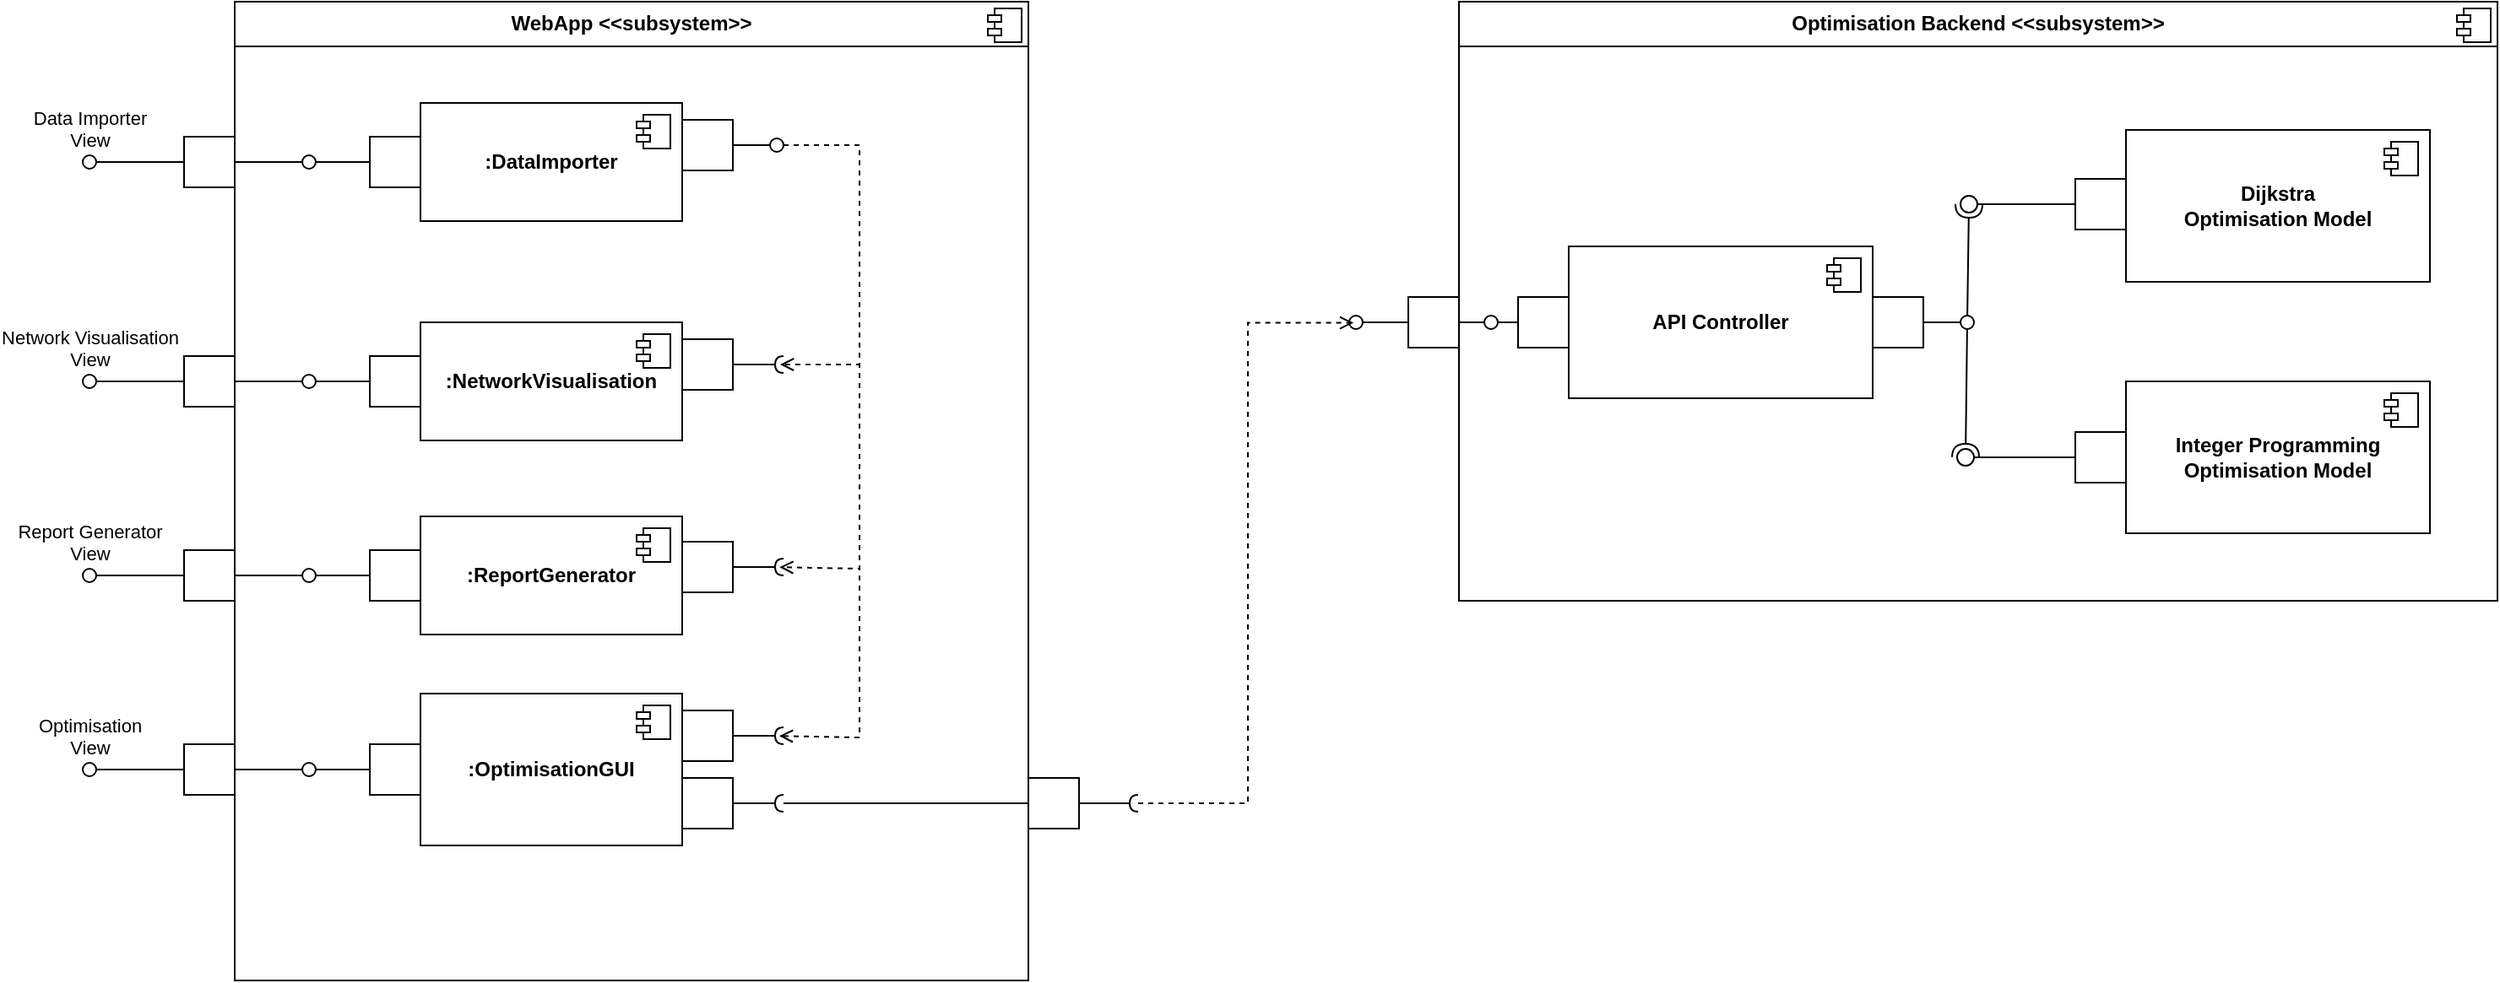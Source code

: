 <mxfile version="24.7.17">
  <diagram name="Page-1" id="4Zne5KUVwLLqnhsAa_u6">
    <mxGraphModel dx="1485" dy="1369" grid="1" gridSize="10" guides="1" tooltips="1" connect="1" arrows="1" fold="1" page="1" pageScale="1" pageWidth="850" pageHeight="1100" math="0" shadow="0">
      <root>
        <mxCell id="0" />
        <mxCell id="1" parent="0" />
        <mxCell id="5xbRwKJ2WwBKWeslkSZ9-14" value="&lt;p style=&quot;margin:0px;margin-top:6px;text-align:center;&quot;&gt;&lt;b&gt;WebApp &amp;lt;&amp;lt;subsystem&amp;gt;&amp;gt;&lt;/b&gt;&lt;/p&gt;&lt;hr size=&quot;1&quot; style=&quot;border-style:solid;&quot;&gt;&lt;p style=&quot;margin:0px;margin-left:8px;&quot;&gt;&lt;br&gt;&lt;/p&gt;" style="align=left;overflow=fill;html=1;dropTarget=0;whiteSpace=wrap;" vertex="1" parent="1">
          <mxGeometry x="210" y="60" width="470" height="580" as="geometry" />
        </mxCell>
        <mxCell id="5xbRwKJ2WwBKWeslkSZ9-15" value="" style="shape=component;jettyWidth=8;jettyHeight=4;" vertex="1" parent="5xbRwKJ2WwBKWeslkSZ9-14">
          <mxGeometry x="1" width="20" height="20" relative="1" as="geometry">
            <mxPoint x="-24" y="4" as="offset" />
          </mxGeometry>
        </mxCell>
        <mxCell id="5xbRwKJ2WwBKWeslkSZ9-16" value="&lt;b&gt;:DataImporter&lt;/b&gt;" style="html=1;dropTarget=0;whiteSpace=wrap;" vertex="1" parent="1">
          <mxGeometry x="320" y="120" width="155" height="70" as="geometry" />
        </mxCell>
        <mxCell id="5xbRwKJ2WwBKWeslkSZ9-17" value="" style="shape=module;jettyWidth=8;jettyHeight=4;" vertex="1" parent="5xbRwKJ2WwBKWeslkSZ9-16">
          <mxGeometry x="1" width="20" height="20" relative="1" as="geometry">
            <mxPoint x="-27" y="7" as="offset" />
          </mxGeometry>
        </mxCell>
        <mxCell id="5xbRwKJ2WwBKWeslkSZ9-18" value="&lt;b&gt;:NetworkVisualisation&lt;/b&gt;&lt;span style=&quot;color: rgba(0, 0, 0, 0); font-family: monospace; font-size: 0px; text-align: start; text-wrap: nowrap;&quot;&gt;%3CmxGraphModel%3E%3Croot%3E%3CmxCell%20id%3D%220%22%2F%3E%3CmxCell%20id%3D%221%22%20parent%3D%220%22%2F%3E%3CmxCell%20id%3D%222%22%20value%3D%22%26lt%3Bb%26gt%3B%3ADataImporter%26lt%3B%2Fb%26gt%3B%22%20style%3D%22html%3D1%3BdropTarget%3D0%3BwhiteSpace%3Dwrap%3B%22%20vertex%3D%221%22%20parent%3D%221%22%3E%3CmxGeometry%20x%3D%22160%22%20y%3D%22270%22%20width%3D%22155%22%20height%3D%2270%22%20as%3D%22geometry%22%2F%3E%3C%2FmxCell%3E%3CmxCell%20id%3D%223%22%20value%3D%22%22%20style%3D%22shape%3Dmodule%3BjettyWidth%3D8%3BjettyHeight%3D4%3B%22%20vertex%3D%221%22%20parent%3D%222%22%3E%3CmxGeometry%20x%3D%221%22%20width%3D%2220%22%20height%3D%2220%22%20relative%3D%221%22%20as%3D%22geometry%22%3E%3CmxPoint%20x%3D%22-27%22%20y%3D%227%22%20as%3D%22offset%22%2F%3E%3C%2FmxGeometry%3E%3C%2FmxCell%3E%3C%2Froot%3E%3C%2FmxGraphModel%3E&lt;/span&gt;" style="html=1;dropTarget=0;whiteSpace=wrap;" vertex="1" parent="1">
          <mxGeometry x="320" y="250" width="155" height="70" as="geometry" />
        </mxCell>
        <mxCell id="5xbRwKJ2WwBKWeslkSZ9-19" value="" style="shape=module;jettyWidth=8;jettyHeight=4;" vertex="1" parent="5xbRwKJ2WwBKWeslkSZ9-18">
          <mxGeometry x="1" width="20" height="20" relative="1" as="geometry">
            <mxPoint x="-27" y="7" as="offset" />
          </mxGeometry>
        </mxCell>
        <mxCell id="5xbRwKJ2WwBKWeslkSZ9-20" value="&lt;b&gt;:ReportGenerator&lt;/b&gt;" style="html=1;dropTarget=0;whiteSpace=wrap;" vertex="1" parent="1">
          <mxGeometry x="320" y="365" width="155" height="70" as="geometry" />
        </mxCell>
        <mxCell id="5xbRwKJ2WwBKWeslkSZ9-21" value="" style="shape=module;jettyWidth=8;jettyHeight=4;" vertex="1" parent="5xbRwKJ2WwBKWeslkSZ9-20">
          <mxGeometry x="1" width="20" height="20" relative="1" as="geometry">
            <mxPoint x="-27" y="7" as="offset" />
          </mxGeometry>
        </mxCell>
        <mxCell id="5xbRwKJ2WwBKWeslkSZ9-22" value="&lt;b&gt;:OptimisationGUI&lt;/b&gt;" style="html=1;dropTarget=0;whiteSpace=wrap;" vertex="1" parent="1">
          <mxGeometry x="320" y="470" width="155" height="90" as="geometry" />
        </mxCell>
        <mxCell id="5xbRwKJ2WwBKWeslkSZ9-23" value="" style="shape=module;jettyWidth=8;jettyHeight=4;" vertex="1" parent="5xbRwKJ2WwBKWeslkSZ9-22">
          <mxGeometry x="1" width="20" height="20" relative="1" as="geometry">
            <mxPoint x="-27" y="7" as="offset" />
          </mxGeometry>
        </mxCell>
        <mxCell id="5xbRwKJ2WwBKWeslkSZ9-121" style="edgeStyle=orthogonalEdgeStyle;rounded=0;orthogonalLoop=1;jettySize=auto;html=1;exitX=1;exitY=0.5;exitDx=0;exitDy=0;endArrow=none;endFill=0;" edge="1" parent="1" source="5xbRwKJ2WwBKWeslkSZ9-27" target="5xbRwKJ2WwBKWeslkSZ9-120">
          <mxGeometry relative="1" as="geometry" />
        </mxCell>
        <mxCell id="5xbRwKJ2WwBKWeslkSZ9-27" value="" style="html=1;rounded=0;" vertex="1" parent="1">
          <mxGeometry x="180" y="140" width="30" height="30" as="geometry" />
        </mxCell>
        <mxCell id="5xbRwKJ2WwBKWeslkSZ9-28" value="" style="endArrow=none;html=1;rounded=0;align=center;verticalAlign=top;endFill=0;labelBackgroundColor=none;endSize=2;" edge="1" source="5xbRwKJ2WwBKWeslkSZ9-27" target="5xbRwKJ2WwBKWeslkSZ9-29" parent="1">
          <mxGeometry relative="1" as="geometry" />
        </mxCell>
        <mxCell id="5xbRwKJ2WwBKWeslkSZ9-29" value="Data Importer&lt;div&gt;View&lt;/div&gt;" style="ellipse;html=1;fontSize=11;align=center;fillColor=none;points=[];aspect=fixed;resizable=0;verticalAlign=bottom;labelPosition=center;verticalLabelPosition=top;flipH=1;" vertex="1" parent="1">
          <mxGeometry x="120" y="151" width="8" height="8" as="geometry" />
        </mxCell>
        <mxCell id="5xbRwKJ2WwBKWeslkSZ9-31" value="" style="endArrow=none;html=1;rounded=0;align=center;verticalAlign=top;endFill=0;labelBackgroundColor=none;endSize=2;entryX=0.085;entryY=0.164;entryDx=0;entryDy=0;entryPerimeter=0;" edge="1" target="5xbRwKJ2WwBKWeslkSZ9-14" parent="1">
          <mxGeometry relative="1" as="geometry">
            <mxPoint x="250" y="155" as="sourcePoint" />
          </mxGeometry>
        </mxCell>
        <mxCell id="5xbRwKJ2WwBKWeslkSZ9-34" value="" style="fontStyle=0;labelPosition=right;verticalLabelPosition=middle;align=left;verticalAlign=middle;spacingLeft=2;" vertex="1" parent="1">
          <mxGeometry x="290" y="140" width="30" height="30" as="geometry" />
        </mxCell>
        <mxCell id="5xbRwKJ2WwBKWeslkSZ9-40" value="" style="ellipse;whiteSpace=wrap;html=1;align=center;aspect=fixed;fillColor=none;strokeColor=none;resizable=0;perimeter=centerPerimeter;rotatable=0;allowArrows=0;points=[];outlineConnect=1;" vertex="1" parent="1">
          <mxGeometry x="250" y="150" width="10" height="10" as="geometry" />
        </mxCell>
        <mxCell id="5xbRwKJ2WwBKWeslkSZ9-41" value="" style="html=1;rounded=0;" vertex="1" parent="1">
          <mxGeometry x="475" y="260" width="30" height="30" as="geometry" />
        </mxCell>
        <mxCell id="5xbRwKJ2WwBKWeslkSZ9-42" value="" style="endArrow=none;html=1;rounded=0;align=center;verticalAlign=top;endFill=0;labelBackgroundColor=none;endSize=2;" edge="1" source="5xbRwKJ2WwBKWeslkSZ9-41" target="5xbRwKJ2WwBKWeslkSZ9-43" parent="1">
          <mxGeometry relative="1" as="geometry" />
        </mxCell>
        <mxCell id="5xbRwKJ2WwBKWeslkSZ9-43" value="" style="shape=requiredInterface;html=1;fontSize=11;align=center;fillColor=none;points=[];aspect=fixed;resizable=0;verticalAlign=bottom;labelPosition=center;verticalLabelPosition=top;flipH=1;" vertex="1" parent="1">
          <mxGeometry x="530" y="270" width="5" height="10" as="geometry" />
        </mxCell>
        <mxCell id="5xbRwKJ2WwBKWeslkSZ9-44" value="" style="html=1;rounded=0;" vertex="1" parent="1">
          <mxGeometry x="475" y="380" width="30" height="30" as="geometry" />
        </mxCell>
        <mxCell id="5xbRwKJ2WwBKWeslkSZ9-45" value="" style="endArrow=none;html=1;rounded=0;align=center;verticalAlign=top;endFill=0;labelBackgroundColor=none;endSize=2;" edge="1" source="5xbRwKJ2WwBKWeslkSZ9-44" target="5xbRwKJ2WwBKWeslkSZ9-46" parent="1">
          <mxGeometry relative="1" as="geometry" />
        </mxCell>
        <mxCell id="5xbRwKJ2WwBKWeslkSZ9-46" value="" style="shape=requiredInterface;html=1;fontSize=11;align=center;fillColor=none;points=[];aspect=fixed;resizable=0;verticalAlign=bottom;labelPosition=center;verticalLabelPosition=top;flipH=1;" vertex="1" parent="1">
          <mxGeometry x="530" y="390" width="5" height="10" as="geometry" />
        </mxCell>
        <mxCell id="5xbRwKJ2WwBKWeslkSZ9-47" value="" style="html=1;rounded=0;" vertex="1" parent="1">
          <mxGeometry x="475" y="480" width="30" height="30" as="geometry" />
        </mxCell>
        <mxCell id="5xbRwKJ2WwBKWeslkSZ9-48" value="" style="endArrow=none;html=1;rounded=0;align=center;verticalAlign=top;endFill=0;labelBackgroundColor=none;endSize=2;" edge="1" source="5xbRwKJ2WwBKWeslkSZ9-47" target="5xbRwKJ2WwBKWeslkSZ9-49" parent="1">
          <mxGeometry relative="1" as="geometry" />
        </mxCell>
        <mxCell id="5xbRwKJ2WwBKWeslkSZ9-49" value="" style="shape=requiredInterface;html=1;fontSize=11;align=center;fillColor=none;points=[];aspect=fixed;resizable=0;verticalAlign=bottom;labelPosition=center;verticalLabelPosition=top;flipH=1;" vertex="1" parent="1">
          <mxGeometry x="530" y="490" width="5" height="10" as="geometry" />
        </mxCell>
        <mxCell id="5xbRwKJ2WwBKWeslkSZ9-50" value="" style="html=1;rounded=0;" vertex="1" parent="1">
          <mxGeometry x="475" y="130" width="30" height="30" as="geometry" />
        </mxCell>
        <mxCell id="5xbRwKJ2WwBKWeslkSZ9-51" value="" style="endArrow=none;html=1;rounded=0;align=center;verticalAlign=top;endFill=0;labelBackgroundColor=none;endSize=2;" edge="1" source="5xbRwKJ2WwBKWeslkSZ9-50" target="5xbRwKJ2WwBKWeslkSZ9-52" parent="1">
          <mxGeometry relative="1" as="geometry" />
        </mxCell>
        <mxCell id="5xbRwKJ2WwBKWeslkSZ9-52" value="" style="ellipse;html=1;fontSize=11;align=center;fillColor=none;points=[];aspect=fixed;resizable=0;verticalAlign=bottom;labelPosition=center;verticalLabelPosition=top;flipH=1;" vertex="1" parent="1">
          <mxGeometry x="527" y="141" width="8" height="8" as="geometry" />
        </mxCell>
        <mxCell id="5xbRwKJ2WwBKWeslkSZ9-58" value="" style="endArrow=open;html=1;rounded=0;dashed=1;endFill=0;" edge="1" parent="1" source="5xbRwKJ2WwBKWeslkSZ9-52">
          <mxGeometry width="50" height="50" relative="1" as="geometry">
            <mxPoint x="510" y="450" as="sourcePoint" />
            <mxPoint x="533" y="275" as="targetPoint" />
            <Array as="points">
              <mxPoint x="580" y="145" />
              <mxPoint x="580" y="275" />
            </Array>
          </mxGeometry>
        </mxCell>
        <mxCell id="5xbRwKJ2WwBKWeslkSZ9-59" value="" style="endArrow=open;html=1;rounded=0;dashed=1;entryX=0.47;entryY=0.509;entryDx=0;entryDy=0;entryPerimeter=0;endFill=0;" edge="1" parent="1" source="5xbRwKJ2WwBKWeslkSZ9-52" target="5xbRwKJ2WwBKWeslkSZ9-46">
          <mxGeometry width="50" height="50" relative="1" as="geometry">
            <mxPoint x="545" y="156" as="sourcePoint" />
            <mxPoint x="543" y="285" as="targetPoint" />
            <Array as="points">
              <mxPoint x="580" y="145" />
              <mxPoint x="580" y="396" />
            </Array>
          </mxGeometry>
        </mxCell>
        <mxCell id="5xbRwKJ2WwBKWeslkSZ9-60" value="" style="endArrow=open;html=1;rounded=0;dashed=1;entryX=0.507;entryY=0.509;entryDx=0;entryDy=0;entryPerimeter=0;endFill=0;" edge="1" parent="1" source="5xbRwKJ2WwBKWeslkSZ9-52" target="5xbRwKJ2WwBKWeslkSZ9-49">
          <mxGeometry width="50" height="50" relative="1" as="geometry">
            <mxPoint x="533" y="145" as="sourcePoint" />
            <mxPoint x="536" y="422" as="targetPoint" />
            <Array as="points">
              <mxPoint x="580" y="145" />
              <mxPoint x="580" y="496" />
            </Array>
          </mxGeometry>
        </mxCell>
        <mxCell id="5xbRwKJ2WwBKWeslkSZ9-61" value="&lt;p style=&quot;margin:0px;margin-top:6px;text-align:center;&quot;&gt;&lt;b&gt;Optimisation Backend &amp;lt;&amp;lt;subsystem&amp;gt;&amp;gt;&lt;/b&gt;&lt;/p&gt;&lt;hr size=&quot;1&quot; style=&quot;border-style:solid;&quot;&gt;&lt;p style=&quot;margin:0px;margin-left:8px;&quot;&gt;&lt;br&gt;&lt;/p&gt;" style="align=left;overflow=fill;html=1;dropTarget=0;whiteSpace=wrap;" vertex="1" parent="1">
          <mxGeometry x="935" y="60" width="615" height="355" as="geometry" />
        </mxCell>
        <mxCell id="5xbRwKJ2WwBKWeslkSZ9-62" value="" style="shape=component;jettyWidth=8;jettyHeight=4;" vertex="1" parent="5xbRwKJ2WwBKWeslkSZ9-61">
          <mxGeometry x="1" width="20" height="20" relative="1" as="geometry">
            <mxPoint x="-24" y="4" as="offset" />
          </mxGeometry>
        </mxCell>
        <mxCell id="5xbRwKJ2WwBKWeslkSZ9-65" value="&lt;b&gt;API Controller&lt;/b&gt;" style="html=1;dropTarget=0;whiteSpace=wrap;" vertex="1" parent="1">
          <mxGeometry x="1000" y="205" width="180" height="90" as="geometry" />
        </mxCell>
        <mxCell id="5xbRwKJ2WwBKWeslkSZ9-66" value="" style="shape=module;jettyWidth=8;jettyHeight=4;" vertex="1" parent="5xbRwKJ2WwBKWeslkSZ9-65">
          <mxGeometry x="1" width="20" height="20" relative="1" as="geometry">
            <mxPoint x="-27" y="7" as="offset" />
          </mxGeometry>
        </mxCell>
        <mxCell id="5xbRwKJ2WwBKWeslkSZ9-67" value="&lt;b&gt;Dijkstra&lt;/b&gt;&lt;div&gt;&lt;b&gt;Optimisation Model&lt;/b&gt;&lt;span style=&quot;color: rgba(0, 0, 0, 0); font-family: monospace; font-size: 0px; text-align: start; text-wrap: nowrap;&quot;&gt;%3CmxGraphModel%3E%3Croot%3E%3CmxCell%20id%3D%220%22%2F%3E%3CmxCell%20id%3D%221%22%20parent%3D%220%22%2F%3E%3CmxCell%20id%3D%222%22%20value%3D%22%26lt%3Bb%26gt%3BAPI%20Controller%26lt%3B%2Fb%26gt%3B%22%20style%3D%22html%3D1%3BdropTarget%3D0%3BwhiteSpace%3Dwrap%3B%22%20vertex%3D%221%22%20parent%3D%221%22%3E%3CmxGeometry%20x%3D%22810%22%20y%3D%22360%22%20width%3D%22180%22%20height%3D%2290%22%20as%3D%22geometry%22%2F%3E%3C%2FmxCell%3E%3CmxCell%20id%3D%223%22%20value%3D%22%22%20style%3D%22shape%3Dmodule%3BjettyWidth%3D8%3BjettyHeight%3D4%3B%22%20vertex%3D%221%22%20parent%3D%222%22%3E%3CmxGeometry%20x%3D%221%22%20width%3D%2220%22%20height%3D%2220%22%20relative%3D%221%22%20as%3D%22geometry%22%3E%3CmxPoint%20x%3D%22-27%22%20y%3D%227%22%20as%3D%22offset%22%2F%3E%3C%2FmxGeometry%3E%3C%2FmxCell%3E%3C%2Froot%3E%3C%2FmxGraphModel%3E&lt;/span&gt;&lt;/div&gt;" style="html=1;dropTarget=0;whiteSpace=wrap;" vertex="1" parent="1">
          <mxGeometry x="1330" y="136" width="180" height="90" as="geometry" />
        </mxCell>
        <mxCell id="5xbRwKJ2WwBKWeslkSZ9-68" value="" style="shape=module;jettyWidth=8;jettyHeight=4;" vertex="1" parent="5xbRwKJ2WwBKWeslkSZ9-67">
          <mxGeometry x="1" width="20" height="20" relative="1" as="geometry">
            <mxPoint x="-27" y="7" as="offset" />
          </mxGeometry>
        </mxCell>
        <mxCell id="5xbRwKJ2WwBKWeslkSZ9-69" value="&lt;b&gt;Integer Programming&lt;/b&gt;&lt;div&gt;&lt;b&gt;Optimisation Model&lt;/b&gt;&lt;/div&gt;" style="html=1;dropTarget=0;whiteSpace=wrap;" vertex="1" parent="1">
          <mxGeometry x="1330" y="285" width="180" height="90" as="geometry" />
        </mxCell>
        <mxCell id="5xbRwKJ2WwBKWeslkSZ9-70" value="" style="shape=module;jettyWidth=8;jettyHeight=4;" vertex="1" parent="5xbRwKJ2WwBKWeslkSZ9-69">
          <mxGeometry x="1" width="20" height="20" relative="1" as="geometry">
            <mxPoint x="-27" y="7" as="offset" />
          </mxGeometry>
        </mxCell>
        <mxCell id="5xbRwKJ2WwBKWeslkSZ9-71" value="" style="html=1;rounded=0;" vertex="1" parent="1">
          <mxGeometry x="1300" y="165" width="30" height="30" as="geometry" />
        </mxCell>
        <mxCell id="5xbRwKJ2WwBKWeslkSZ9-78" value="" style="html=1;rounded=0;" vertex="1" parent="1">
          <mxGeometry x="1300" y="315" width="30" height="30" as="geometry" />
        </mxCell>
        <mxCell id="5xbRwKJ2WwBKWeslkSZ9-81" value="" style="html=1;rounded=0;" vertex="1" parent="1">
          <mxGeometry x="1180" y="235" width="30" height="30" as="geometry" />
        </mxCell>
        <mxCell id="5xbRwKJ2WwBKWeslkSZ9-82" value="" style="endArrow=none;html=1;rounded=0;align=center;verticalAlign=top;endFill=0;labelBackgroundColor=none;endSize=2;" edge="1" source="5xbRwKJ2WwBKWeslkSZ9-81" target="5xbRwKJ2WwBKWeslkSZ9-83" parent="1">
          <mxGeometry relative="1" as="geometry" />
        </mxCell>
        <mxCell id="5xbRwKJ2WwBKWeslkSZ9-83" value="" style="ellipse;html=1;fontSize=11;align=center;fillColor=none;points=[];aspect=fixed;resizable=0;verticalAlign=bottom;labelPosition=center;verticalLabelPosition=top;flipH=1;" vertex="1" parent="1">
          <mxGeometry x="1232" y="246" width="8" height="8" as="geometry" />
        </mxCell>
        <mxCell id="5xbRwKJ2WwBKWeslkSZ9-95" value="" style="rounded=0;orthogonalLoop=1;jettySize=auto;html=1;endArrow=halfCircle;endFill=0;endSize=6;strokeWidth=1;sketch=0;" edge="1" target="5xbRwKJ2WwBKWeslkSZ9-97" parent="1" source="5xbRwKJ2WwBKWeslkSZ9-83">
          <mxGeometry relative="1" as="geometry">
            <mxPoint x="1180" y="220" as="sourcePoint" />
          </mxGeometry>
        </mxCell>
        <mxCell id="5xbRwKJ2WwBKWeslkSZ9-96" value="" style="rounded=0;orthogonalLoop=1;jettySize=auto;html=1;endArrow=oval;endFill=0;sketch=0;sourcePerimeterSpacing=0;targetPerimeterSpacing=0;endSize=10;exitX=0;exitY=0.5;exitDx=0;exitDy=0;" edge="1" target="5xbRwKJ2WwBKWeslkSZ9-97" parent="1" source="5xbRwKJ2WwBKWeslkSZ9-71">
          <mxGeometry relative="1" as="geometry">
            <mxPoint x="1140" y="220" as="sourcePoint" />
          </mxGeometry>
        </mxCell>
        <mxCell id="5xbRwKJ2WwBKWeslkSZ9-97" value="" style="ellipse;whiteSpace=wrap;html=1;align=center;aspect=fixed;fillColor=none;strokeColor=none;resizable=0;perimeter=centerPerimeter;rotatable=0;allowArrows=0;points=[];outlineConnect=1;" vertex="1" parent="1">
          <mxGeometry x="1232" y="175" width="10" height="10" as="geometry" />
        </mxCell>
        <mxCell id="5xbRwKJ2WwBKWeslkSZ9-98" value="" style="rounded=0;orthogonalLoop=1;jettySize=auto;html=1;endArrow=halfCircle;endFill=0;endSize=6;strokeWidth=1;sketch=0;" edge="1" target="5xbRwKJ2WwBKWeslkSZ9-100" parent="1" source="5xbRwKJ2WwBKWeslkSZ9-83">
          <mxGeometry relative="1" as="geometry">
            <mxPoint x="1290" y="260" as="sourcePoint" />
          </mxGeometry>
        </mxCell>
        <mxCell id="5xbRwKJ2WwBKWeslkSZ9-99" value="" style="rounded=0;orthogonalLoop=1;jettySize=auto;html=1;endArrow=oval;endFill=0;sketch=0;sourcePerimeterSpacing=0;targetPerimeterSpacing=0;endSize=10;exitX=0;exitY=0.5;exitDx=0;exitDy=0;" edge="1" target="5xbRwKJ2WwBKWeslkSZ9-100" parent="1" source="5xbRwKJ2WwBKWeslkSZ9-78">
          <mxGeometry relative="1" as="geometry">
            <mxPoint x="1250" y="260" as="sourcePoint" />
          </mxGeometry>
        </mxCell>
        <mxCell id="5xbRwKJ2WwBKWeslkSZ9-100" value="" style="ellipse;whiteSpace=wrap;html=1;align=center;aspect=fixed;fillColor=none;strokeColor=none;resizable=0;perimeter=centerPerimeter;rotatable=0;allowArrows=0;points=[];outlineConnect=1;" vertex="1" parent="1">
          <mxGeometry x="1230" y="325" width="10" height="10" as="geometry" />
        </mxCell>
        <mxCell id="5xbRwKJ2WwBKWeslkSZ9-109" style="edgeStyle=orthogonalEdgeStyle;rounded=0;orthogonalLoop=1;jettySize=auto;html=1;exitX=1;exitY=0.5;exitDx=0;exitDy=0;endArrow=none;endFill=0;entryX=1.049;entryY=0.528;entryDx=0;entryDy=0;entryPerimeter=0;" edge="1" parent="1" source="5xbRwKJ2WwBKWeslkSZ9-101" target="5xbRwKJ2WwBKWeslkSZ9-106">
          <mxGeometry relative="1" as="geometry" />
        </mxCell>
        <mxCell id="5xbRwKJ2WwBKWeslkSZ9-101" value="" style="html=1;rounded=0;" vertex="1" parent="1">
          <mxGeometry x="905" y="235" width="30" height="30" as="geometry" />
        </mxCell>
        <mxCell id="5xbRwKJ2WwBKWeslkSZ9-102" value="" style="endArrow=none;html=1;rounded=0;align=center;verticalAlign=top;endFill=0;labelBackgroundColor=none;endSize=2;" edge="1" source="5xbRwKJ2WwBKWeslkSZ9-101" target="5xbRwKJ2WwBKWeslkSZ9-103" parent="1">
          <mxGeometry relative="1" as="geometry" />
        </mxCell>
        <mxCell id="5xbRwKJ2WwBKWeslkSZ9-103" value="" style="ellipse;html=1;fontSize=11;align=center;fillColor=none;points=[];aspect=fixed;resizable=0;verticalAlign=bottom;labelPosition=center;verticalLabelPosition=top;flipH=1;" vertex="1" parent="1">
          <mxGeometry x="870" y="246" width="8" height="8" as="geometry" />
        </mxCell>
        <mxCell id="5xbRwKJ2WwBKWeslkSZ9-104" value="" style="html=1;rounded=0;" vertex="1" parent="1">
          <mxGeometry x="970" y="235" width="30" height="30" as="geometry" />
        </mxCell>
        <mxCell id="5xbRwKJ2WwBKWeslkSZ9-105" value="" style="endArrow=none;html=1;rounded=0;align=center;verticalAlign=top;endFill=0;labelBackgroundColor=none;endSize=2;" edge="1" source="5xbRwKJ2WwBKWeslkSZ9-104" target="5xbRwKJ2WwBKWeslkSZ9-106" parent="1">
          <mxGeometry relative="1" as="geometry" />
        </mxCell>
        <mxCell id="5xbRwKJ2WwBKWeslkSZ9-106" value="" style="ellipse;html=1;fontSize=11;align=center;fillColor=none;points=[];aspect=fixed;resizable=0;verticalAlign=bottom;labelPosition=center;verticalLabelPosition=top;flipH=1;" vertex="1" parent="1">
          <mxGeometry x="950" y="246" width="8" height="8" as="geometry" />
        </mxCell>
        <mxCell id="5xbRwKJ2WwBKWeslkSZ9-110" value="" style="html=1;rounded=0;" vertex="1" parent="1">
          <mxGeometry x="475" y="520" width="30" height="30" as="geometry" />
        </mxCell>
        <mxCell id="5xbRwKJ2WwBKWeslkSZ9-111" value="" style="endArrow=none;html=1;rounded=0;align=center;verticalAlign=top;endFill=0;labelBackgroundColor=none;endSize=2;" edge="1" source="5xbRwKJ2WwBKWeslkSZ9-110" target="5xbRwKJ2WwBKWeslkSZ9-112" parent="1">
          <mxGeometry relative="1" as="geometry" />
        </mxCell>
        <mxCell id="5xbRwKJ2WwBKWeslkSZ9-117" value="" style="edgeStyle=orthogonalEdgeStyle;rounded=0;orthogonalLoop=1;jettySize=auto;html=1;endArrow=none;endFill=0;" edge="1" parent="1" source="5xbRwKJ2WwBKWeslkSZ9-112" target="5xbRwKJ2WwBKWeslkSZ9-113">
          <mxGeometry relative="1" as="geometry">
            <mxPoint x="590.0" y="535" as="targetPoint" />
          </mxGeometry>
        </mxCell>
        <mxCell id="5xbRwKJ2WwBKWeslkSZ9-112" value="" style="shape=requiredInterface;html=1;fontSize=11;align=center;fillColor=none;points=[];aspect=fixed;resizable=0;verticalAlign=bottom;labelPosition=center;verticalLabelPosition=top;flipH=1;" vertex="1" parent="1">
          <mxGeometry x="530" y="530" width="5" height="10" as="geometry" />
        </mxCell>
        <mxCell id="5xbRwKJ2WwBKWeslkSZ9-113" value="" style="html=1;rounded=0;" vertex="1" parent="1">
          <mxGeometry x="680" y="520" width="30" height="30" as="geometry" />
        </mxCell>
        <mxCell id="5xbRwKJ2WwBKWeslkSZ9-114" value="" style="endArrow=none;html=1;rounded=0;align=center;verticalAlign=top;endFill=0;labelBackgroundColor=none;endSize=2;" edge="1" source="5xbRwKJ2WwBKWeslkSZ9-113" target="5xbRwKJ2WwBKWeslkSZ9-115" parent="1">
          <mxGeometry relative="1" as="geometry" />
        </mxCell>
        <mxCell id="5xbRwKJ2WwBKWeslkSZ9-119" value="" style="edgeStyle=orthogonalEdgeStyle;rounded=0;orthogonalLoop=1;jettySize=auto;html=1;entryX=0.679;entryY=0.536;entryDx=0;entryDy=0;entryPerimeter=0;dashed=1;endArrow=open;endFill=0;" edge="1" parent="1" source="5xbRwKJ2WwBKWeslkSZ9-115" target="5xbRwKJ2WwBKWeslkSZ9-103">
          <mxGeometry relative="1" as="geometry">
            <mxPoint x="827.5" y="535" as="targetPoint" />
            <Array as="points">
              <mxPoint x="810" y="535" />
              <mxPoint x="810" y="250" />
            </Array>
          </mxGeometry>
        </mxCell>
        <mxCell id="5xbRwKJ2WwBKWeslkSZ9-115" value="" style="shape=requiredInterface;html=1;fontSize=11;align=center;fillColor=none;points=[];aspect=fixed;resizable=0;verticalAlign=bottom;labelPosition=center;verticalLabelPosition=top;flipH=1;" vertex="1" parent="1">
          <mxGeometry x="740" y="530" width="5" height="10" as="geometry" />
        </mxCell>
        <mxCell id="5xbRwKJ2WwBKWeslkSZ9-122" value="" style="edgeStyle=orthogonalEdgeStyle;rounded=0;orthogonalLoop=1;jettySize=auto;html=1;endArrow=none;endFill=0;" edge="1" parent="1" source="5xbRwKJ2WwBKWeslkSZ9-120" target="5xbRwKJ2WwBKWeslkSZ9-34">
          <mxGeometry relative="1" as="geometry" />
        </mxCell>
        <mxCell id="5xbRwKJ2WwBKWeslkSZ9-120" value="" style="ellipse;html=1;fontSize=11;align=center;fillColor=none;points=[];aspect=fixed;resizable=0;verticalAlign=bottom;labelPosition=center;verticalLabelPosition=top;flipH=1;" vertex="1" parent="1">
          <mxGeometry x="250" y="151" width="8" height="8" as="geometry" />
        </mxCell>
        <mxCell id="5xbRwKJ2WwBKWeslkSZ9-123" style="edgeStyle=orthogonalEdgeStyle;rounded=0;orthogonalLoop=1;jettySize=auto;html=1;exitX=1;exitY=0.5;exitDx=0;exitDy=0;endArrow=none;endFill=0;" edge="1" parent="1" source="5xbRwKJ2WwBKWeslkSZ9-124" target="5xbRwKJ2WwBKWeslkSZ9-131">
          <mxGeometry relative="1" as="geometry" />
        </mxCell>
        <mxCell id="5xbRwKJ2WwBKWeslkSZ9-124" value="" style="html=1;rounded=0;" vertex="1" parent="1">
          <mxGeometry x="180" y="270" width="30" height="30" as="geometry" />
        </mxCell>
        <mxCell id="5xbRwKJ2WwBKWeslkSZ9-125" value="" style="endArrow=none;html=1;rounded=0;align=center;verticalAlign=top;endFill=0;labelBackgroundColor=none;endSize=2;" edge="1" parent="1" source="5xbRwKJ2WwBKWeslkSZ9-124" target="5xbRwKJ2WwBKWeslkSZ9-126">
          <mxGeometry relative="1" as="geometry" />
        </mxCell>
        <mxCell id="5xbRwKJ2WwBKWeslkSZ9-126" value="Network Visualisation&lt;div&gt;View&lt;/div&gt;" style="ellipse;html=1;fontSize=11;align=center;fillColor=none;points=[];aspect=fixed;resizable=0;verticalAlign=bottom;labelPosition=center;verticalLabelPosition=top;flipH=1;" vertex="1" parent="1">
          <mxGeometry x="120" y="281" width="8" height="8" as="geometry" />
        </mxCell>
        <mxCell id="5xbRwKJ2WwBKWeslkSZ9-127" value="" style="endArrow=none;html=1;rounded=0;align=center;verticalAlign=top;endFill=0;labelBackgroundColor=none;endSize=2;entryX=0.085;entryY=0.164;entryDx=0;entryDy=0;entryPerimeter=0;" edge="1" parent="1">
          <mxGeometry relative="1" as="geometry">
            <mxPoint x="250" y="285" as="sourcePoint" />
            <mxPoint x="250" y="285" as="targetPoint" />
          </mxGeometry>
        </mxCell>
        <mxCell id="5xbRwKJ2WwBKWeslkSZ9-128" value="" style="fontStyle=0;labelPosition=right;verticalLabelPosition=middle;align=left;verticalAlign=middle;spacingLeft=2;" vertex="1" parent="1">
          <mxGeometry x="290" y="270" width="30" height="30" as="geometry" />
        </mxCell>
        <mxCell id="5xbRwKJ2WwBKWeslkSZ9-129" value="" style="ellipse;whiteSpace=wrap;html=1;align=center;aspect=fixed;fillColor=none;strokeColor=none;resizable=0;perimeter=centerPerimeter;rotatable=0;allowArrows=0;points=[];outlineConnect=1;" vertex="1" parent="1">
          <mxGeometry x="250" y="280" width="10" height="10" as="geometry" />
        </mxCell>
        <mxCell id="5xbRwKJ2WwBKWeslkSZ9-130" value="" style="edgeStyle=orthogonalEdgeStyle;rounded=0;orthogonalLoop=1;jettySize=auto;html=1;endArrow=none;endFill=0;" edge="1" parent="1" source="5xbRwKJ2WwBKWeslkSZ9-131" target="5xbRwKJ2WwBKWeslkSZ9-128">
          <mxGeometry relative="1" as="geometry" />
        </mxCell>
        <mxCell id="5xbRwKJ2WwBKWeslkSZ9-131" value="" style="ellipse;html=1;fontSize=11;align=center;fillColor=none;points=[];aspect=fixed;resizable=0;verticalAlign=bottom;labelPosition=center;verticalLabelPosition=top;flipH=1;" vertex="1" parent="1">
          <mxGeometry x="250" y="281" width="8" height="8" as="geometry" />
        </mxCell>
        <mxCell id="5xbRwKJ2WwBKWeslkSZ9-133" style="edgeStyle=orthogonalEdgeStyle;rounded=0;orthogonalLoop=1;jettySize=auto;html=1;exitX=1;exitY=0.5;exitDx=0;exitDy=0;endArrow=none;endFill=0;" edge="1" parent="1" source="5xbRwKJ2WwBKWeslkSZ9-134" target="5xbRwKJ2WwBKWeslkSZ9-141">
          <mxGeometry relative="1" as="geometry" />
        </mxCell>
        <mxCell id="5xbRwKJ2WwBKWeslkSZ9-134" value="" style="html=1;rounded=0;" vertex="1" parent="1">
          <mxGeometry x="180" y="385" width="30" height="30" as="geometry" />
        </mxCell>
        <mxCell id="5xbRwKJ2WwBKWeslkSZ9-135" value="" style="endArrow=none;html=1;rounded=0;align=center;verticalAlign=top;endFill=0;labelBackgroundColor=none;endSize=2;" edge="1" parent="1" source="5xbRwKJ2WwBKWeslkSZ9-134" target="5xbRwKJ2WwBKWeslkSZ9-136">
          <mxGeometry relative="1" as="geometry" />
        </mxCell>
        <mxCell id="5xbRwKJ2WwBKWeslkSZ9-136" value="Report Generator&lt;div&gt;View&lt;/div&gt;" style="ellipse;html=1;fontSize=11;align=center;fillColor=none;points=[];aspect=fixed;resizable=0;verticalAlign=bottom;labelPosition=center;verticalLabelPosition=top;flipH=1;" vertex="1" parent="1">
          <mxGeometry x="120" y="396" width="8" height="8" as="geometry" />
        </mxCell>
        <mxCell id="5xbRwKJ2WwBKWeslkSZ9-137" value="" style="endArrow=none;html=1;rounded=0;align=center;verticalAlign=top;endFill=0;labelBackgroundColor=none;endSize=2;entryX=0.085;entryY=0.164;entryDx=0;entryDy=0;entryPerimeter=0;" edge="1" parent="1">
          <mxGeometry relative="1" as="geometry">
            <mxPoint x="250" y="400" as="sourcePoint" />
            <mxPoint x="250" y="400" as="targetPoint" />
          </mxGeometry>
        </mxCell>
        <mxCell id="5xbRwKJ2WwBKWeslkSZ9-138" value="" style="fontStyle=0;labelPosition=right;verticalLabelPosition=middle;align=left;verticalAlign=middle;spacingLeft=2;" vertex="1" parent="1">
          <mxGeometry x="290" y="385" width="30" height="30" as="geometry" />
        </mxCell>
        <mxCell id="5xbRwKJ2WwBKWeslkSZ9-139" value="" style="ellipse;whiteSpace=wrap;html=1;align=center;aspect=fixed;fillColor=none;strokeColor=none;resizable=0;perimeter=centerPerimeter;rotatable=0;allowArrows=0;points=[];outlineConnect=1;" vertex="1" parent="1">
          <mxGeometry x="250" y="395" width="10" height="10" as="geometry" />
        </mxCell>
        <mxCell id="5xbRwKJ2WwBKWeslkSZ9-140" value="" style="edgeStyle=orthogonalEdgeStyle;rounded=0;orthogonalLoop=1;jettySize=auto;html=1;endArrow=none;endFill=0;" edge="1" parent="1" source="5xbRwKJ2WwBKWeslkSZ9-141" target="5xbRwKJ2WwBKWeslkSZ9-138">
          <mxGeometry relative="1" as="geometry" />
        </mxCell>
        <mxCell id="5xbRwKJ2WwBKWeslkSZ9-141" value="" style="ellipse;html=1;fontSize=11;align=center;fillColor=none;points=[];aspect=fixed;resizable=0;verticalAlign=bottom;labelPosition=center;verticalLabelPosition=top;flipH=1;" vertex="1" parent="1">
          <mxGeometry x="250" y="396" width="8" height="8" as="geometry" />
        </mxCell>
        <mxCell id="5xbRwKJ2WwBKWeslkSZ9-142" style="edgeStyle=orthogonalEdgeStyle;rounded=0;orthogonalLoop=1;jettySize=auto;html=1;exitX=1;exitY=0.5;exitDx=0;exitDy=0;endArrow=none;endFill=0;" edge="1" parent="1" source="5xbRwKJ2WwBKWeslkSZ9-143" target="5xbRwKJ2WwBKWeslkSZ9-150">
          <mxGeometry relative="1" as="geometry" />
        </mxCell>
        <mxCell id="5xbRwKJ2WwBKWeslkSZ9-143" value="" style="html=1;rounded=0;" vertex="1" parent="1">
          <mxGeometry x="180" y="500" width="30" height="30" as="geometry" />
        </mxCell>
        <mxCell id="5xbRwKJ2WwBKWeslkSZ9-144" value="" style="endArrow=none;html=1;rounded=0;align=center;verticalAlign=top;endFill=0;labelBackgroundColor=none;endSize=2;" edge="1" parent="1" source="5xbRwKJ2WwBKWeslkSZ9-143" target="5xbRwKJ2WwBKWeslkSZ9-145">
          <mxGeometry relative="1" as="geometry" />
        </mxCell>
        <mxCell id="5xbRwKJ2WwBKWeslkSZ9-145" value="Optimisation&lt;div&gt;View&lt;/div&gt;" style="ellipse;html=1;fontSize=11;align=center;fillColor=none;points=[];aspect=fixed;resizable=0;verticalAlign=bottom;labelPosition=center;verticalLabelPosition=top;flipH=1;" vertex="1" parent="1">
          <mxGeometry x="120" y="511" width="8" height="8" as="geometry" />
        </mxCell>
        <mxCell id="5xbRwKJ2WwBKWeslkSZ9-146" value="" style="endArrow=none;html=1;rounded=0;align=center;verticalAlign=top;endFill=0;labelBackgroundColor=none;endSize=2;entryX=0.085;entryY=0.164;entryDx=0;entryDy=0;entryPerimeter=0;" edge="1" parent="1">
          <mxGeometry relative="1" as="geometry">
            <mxPoint x="250" y="515" as="sourcePoint" />
            <mxPoint x="250" y="515" as="targetPoint" />
          </mxGeometry>
        </mxCell>
        <mxCell id="5xbRwKJ2WwBKWeslkSZ9-147" value="" style="fontStyle=0;labelPosition=right;verticalLabelPosition=middle;align=left;verticalAlign=middle;spacingLeft=2;" vertex="1" parent="1">
          <mxGeometry x="290" y="500" width="30" height="30" as="geometry" />
        </mxCell>
        <mxCell id="5xbRwKJ2WwBKWeslkSZ9-148" value="" style="ellipse;whiteSpace=wrap;html=1;align=center;aspect=fixed;fillColor=none;strokeColor=none;resizable=0;perimeter=centerPerimeter;rotatable=0;allowArrows=0;points=[];outlineConnect=1;" vertex="1" parent="1">
          <mxGeometry x="250" y="510" width="10" height="10" as="geometry" />
        </mxCell>
        <mxCell id="5xbRwKJ2WwBKWeslkSZ9-149" value="" style="edgeStyle=orthogonalEdgeStyle;rounded=0;orthogonalLoop=1;jettySize=auto;html=1;endArrow=none;endFill=0;" edge="1" parent="1" source="5xbRwKJ2WwBKWeslkSZ9-150" target="5xbRwKJ2WwBKWeslkSZ9-147">
          <mxGeometry relative="1" as="geometry" />
        </mxCell>
        <mxCell id="5xbRwKJ2WwBKWeslkSZ9-150" value="" style="ellipse;html=1;fontSize=11;align=center;fillColor=none;points=[];aspect=fixed;resizable=0;verticalAlign=bottom;labelPosition=center;verticalLabelPosition=top;flipH=1;" vertex="1" parent="1">
          <mxGeometry x="250" y="511" width="8" height="8" as="geometry" />
        </mxCell>
      </root>
    </mxGraphModel>
  </diagram>
</mxfile>
